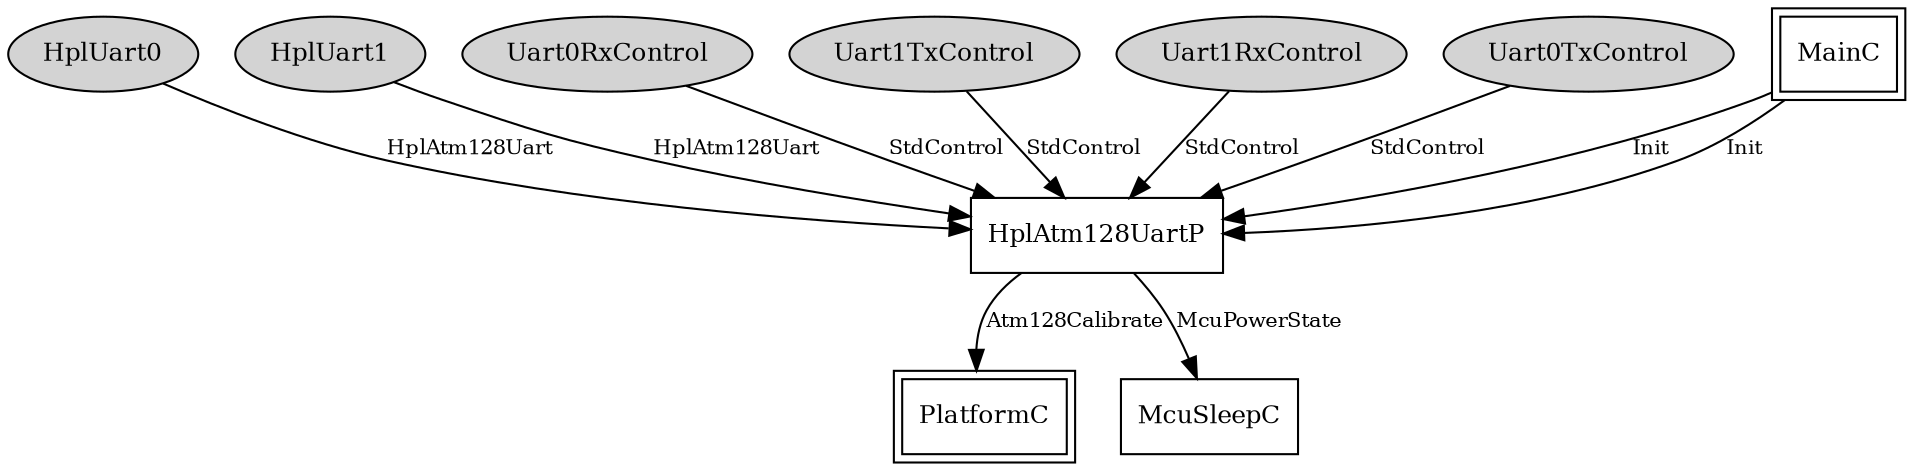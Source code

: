 digraph "tos.chips.atm128.HplAtm128UartC" {
  n0x2ace8335d860 [shape=ellipse, style=filled, label="HplUart0", fontsize=12];
  "HplAtm128UartP" [fontsize=12, shape=box, URL="../chtml/tos.chips.atm1281.HplAtm128UartP.html"];
  n0x2ace8335a020 [shape=ellipse, style=filled, label="HplUart1", fontsize=12];
  "HplAtm128UartP" [fontsize=12, shape=box, URL="../chtml/tos.chips.atm1281.HplAtm128UartP.html"];
  n0x2ace8335d020 [shape=ellipse, style=filled, label="Uart0RxControl", fontsize=12];
  "HplAtm128UartP" [fontsize=12, shape=box, URL="../chtml/tos.chips.atm1281.HplAtm128UartP.html"];
  n0x2ace8335ce58 [shape=ellipse, style=filled, label="Uart1TxControl", fontsize=12];
  "HplAtm128UartP" [fontsize=12, shape=box, URL="../chtml/tos.chips.atm1281.HplAtm128UartP.html"];
  n0x2ace8335b6f0 [shape=ellipse, style=filled, label="Uart1RxControl", fontsize=12];
  "HplAtm128UartP" [fontsize=12, shape=box, URL="../chtml/tos.chips.atm1281.HplAtm128UartP.html"];
  n0x2ace8335e700 [shape=ellipse, style=filled, label="Uart0TxControl", fontsize=12];
  "HplAtm128UartP" [fontsize=12, shape=box, URL="../chtml/tos.chips.atm1281.HplAtm128UartP.html"];
  "HplAtm128UartP" [fontsize=12, shape=box, URL="../chtml/tos.chips.atm1281.HplAtm128UartP.html"];
  "PlatformC" [fontsize=12, shape=box,peripheries=2, URL="../chtml/tos.platforms.mica.PlatformC.html"];
  "HplAtm128UartP" [fontsize=12, shape=box, URL="../chtml/tos.chips.atm1281.HplAtm128UartP.html"];
  "McuSleepC" [fontsize=12, shape=box, URL="../chtml/tos.chips.atm1281.McuSleepC.html"];
  "MainC" [fontsize=12, shape=box,peripheries=2, URL="../chtml/tos.system.MainC.html"];
  "HplAtm128UartP" [fontsize=12, shape=box, URL="../chtml/tos.chips.atm1281.HplAtm128UartP.html"];
  "HplAtm128UartP" [fontsize=12, shape=box, URL="../chtml/tos.chips.atm1281.HplAtm128UartP.html"];
  "n0x2ace8335d860" -> "HplAtm128UartP" [label="HplAtm128Uart", URL="../ihtml/tos.chips.atm128.HplAtm128Uart.html", fontsize=10];
  "n0x2ace8335a020" -> "HplAtm128UartP" [label="HplAtm128Uart", URL="../ihtml/tos.chips.atm128.HplAtm128Uart.html", fontsize=10];
  "n0x2ace8335d020" -> "HplAtm128UartP" [label="StdControl", URL="../ihtml/tos.interfaces.StdControl.html", fontsize=10];
  "n0x2ace8335ce58" -> "HplAtm128UartP" [label="StdControl", URL="../ihtml/tos.interfaces.StdControl.html", fontsize=10];
  "n0x2ace8335b6f0" -> "HplAtm128UartP" [label="StdControl", URL="../ihtml/tos.interfaces.StdControl.html", fontsize=10];
  "n0x2ace8335e700" -> "HplAtm128UartP" [label="StdControl", URL="../ihtml/tos.interfaces.StdControl.html", fontsize=10];
  "HplAtm128UartP" -> "PlatformC" [label="Atm128Calibrate", URL="../ihtml/tos.chips.atm128.timer.Atm128Calibrate.html", fontsize=10];
  "HplAtm128UartP" -> "McuSleepC" [label="McuPowerState", URL="../ihtml/tos.interfaces.McuPowerState.html", fontsize=10];
  "MainC" -> "HplAtm128UartP" [label="Init", URL="../ihtml/tos.interfaces.Init.html", fontsize=10];
  "MainC" -> "HplAtm128UartP" [label="Init", URL="../ihtml/tos.interfaces.Init.html", fontsize=10];
}

